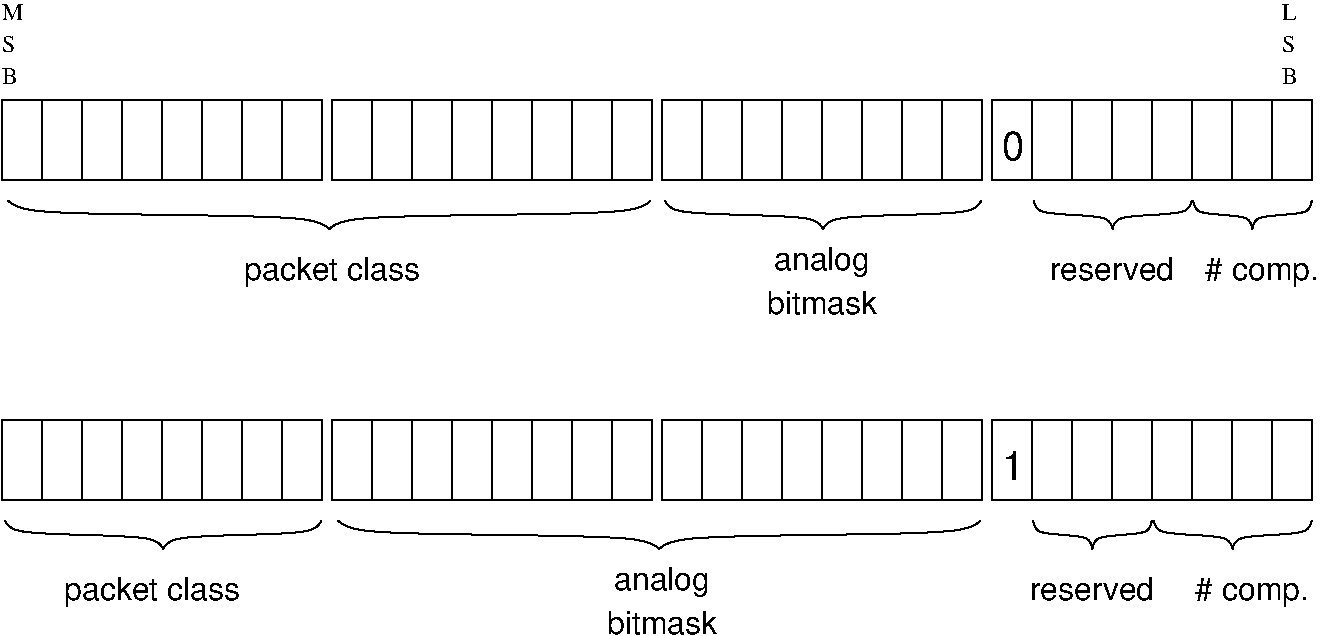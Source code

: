 #FIG 3.2  Produced by xfig version 3.2.5-alpha5
Landscape
Center
Inches
Letter  
100.00
Single
-2
1200 2
0 32 #636363
0 33 #cdcdcd
0 34 #6c6c6c
6 450 1050 675 1725
4 0 0 50 -1 0 12 0.0000 4 135 180 450 1200 M\001
4 0 0 50 -1 0 12 0.0000 4 135 105 450 1440 S\001
4 0 0 50 -1 0 12 0.0000 4 135 135 450 1680 B\001
-6
6 10050 1050 10200 1725
4 0 0 50 -1 0 12 0.0000 4 135 120 10050 1200 L\001
4 0 0 50 -1 0 12 0.0000 4 135 105 10050 1440 S\001
4 0 0 50 -1 0 12 0.0000 4 135 135 10050 1680 B\001
-6
6 450 1800 10425 3450
6 450 1800 2850 2400
2 2 0 1 0 7 50 -1 -1 0.000 0 0 -1 0 0 5
	 450 1800 750 1800 750 2400 450 2400 450 1800
2 2 0 1 0 7 50 -1 -1 0.000 0 0 -1 0 0 5
	 750 1800 1050 1800 1050 2400 750 2400 750 1800
2 2 0 1 0 7 50 -1 -1 0.000 0 0 -1 0 0 5
	 1050 1800 1350 1800 1350 2400 1050 2400 1050 1800
2 2 0 1 0 7 50 -1 -1 0.000 0 0 -1 0 0 5
	 1350 1800 1650 1800 1650 2400 1350 2400 1350 1800
2 2 0 1 0 7 50 -1 -1 0.000 0 0 -1 0 0 5
	 1650 1800 1950 1800 1950 2400 1650 2400 1650 1800
2 2 0 1 0 7 50 -1 -1 0.000 0 0 -1 0 0 5
	 1950 1800 2250 1800 2250 2400 1950 2400 1950 1800
2 2 0 1 0 7 50 -1 -1 0.000 0 0 -1 0 0 5
	 2250 1800 2550 1800 2550 2400 2250 2400 2250 1800
2 2 0 1 0 7 50 -1 -1 0.000 0 0 -1 0 0 5
	 2550 1800 2850 1800 2850 2400 2550 2400 2550 1800
-6
6 2925 1800 5325 2400
2 2 0 1 0 7 50 -1 -1 0.000 0 0 -1 0 0 5
	 2925 1800 3225 1800 3225 2400 2925 2400 2925 1800
2 2 0 1 0 7 50 -1 -1 0.000 0 0 -1 0 0 5
	 3225 1800 3525 1800 3525 2400 3225 2400 3225 1800
2 2 0 1 0 7 50 -1 -1 0.000 0 0 -1 0 0 5
	 3525 1800 3825 1800 3825 2400 3525 2400 3525 1800
2 2 0 1 0 7 50 -1 -1 0.000 0 0 -1 0 0 5
	 3825 1800 4125 1800 4125 2400 3825 2400 3825 1800
2 2 0 1 0 7 50 -1 -1 0.000 0 0 -1 0 0 5
	 4125 1800 4425 1800 4425 2400 4125 2400 4125 1800
2 2 0 1 0 7 50 -1 -1 0.000 0 0 -1 0 0 5
	 4425 1800 4725 1800 4725 2400 4425 2400 4425 1800
2 2 0 1 0 7 50 -1 -1 0.000 0 0 -1 0 0 5
	 4725 1800 5025 1800 5025 2400 4725 2400 4725 1800
2 2 0 1 0 7 50 -1 -1 0.000 0 0 -1 0 0 5
	 5025 1800 5325 1800 5325 2400 5025 2400 5025 1800
-6
6 5400 1800 7800 2400
2 2 0 1 0 7 50 -1 -1 0.000 0 0 -1 0 0 5
	 5400 1800 5700 1800 5700 2400 5400 2400 5400 1800
2 2 0 1 0 7 50 -1 -1 0.000 0 0 -1 0 0 5
	 5700 1800 6000 1800 6000 2400 5700 2400 5700 1800
2 2 0 1 0 7 50 -1 -1 0.000 0 0 -1 0 0 5
	 6000 1800 6300 1800 6300 2400 6000 2400 6000 1800
2 2 0 1 0 7 50 -1 -1 0.000 0 0 -1 0 0 5
	 6300 1800 6600 1800 6600 2400 6300 2400 6300 1800
2 2 0 1 0 7 50 -1 -1 0.000 0 0 -1 0 0 5
	 6600 1800 6900 1800 6900 2400 6600 2400 6600 1800
2 2 0 1 0 7 50 -1 -1 0.000 0 0 -1 0 0 5
	 6900 1800 7200 1800 7200 2400 6900 2400 6900 1800
2 2 0 1 0 7 50 -1 -1 0.000 0 0 -1 0 0 5
	 7200 1800 7500 1800 7500 2400 7200 2400 7200 1800
2 2 0 1 0 7 50 -1 -1 0.000 0 0 -1 0 0 5
	 7500 1800 7800 1800 7800 2400 7500 2400 7500 1800
-6
6 7875 1800 10275 2400
2 2 0 1 0 7 50 -1 -1 0.000 0 0 -1 0 0 5
	 7875 1800 8175 1800 8175 2400 7875 2400 7875 1800
2 2 0 1 0 7 50 -1 -1 0.000 0 0 -1 0 0 5
	 8175 1800 8475 1800 8475 2400 8175 2400 8175 1800
2 2 0 1 0 7 50 -1 -1 0.000 0 0 -1 0 0 5
	 8475 1800 8775 1800 8775 2400 8475 2400 8475 1800
2 2 0 1 0 7 50 -1 -1 0.000 0 0 -1 0 0 5
	 8775 1800 9075 1800 9075 2400 8775 2400 8775 1800
2 2 0 1 0 7 50 -1 -1 0.000 0 0 -1 0 0 5
	 9075 1800 9375 1800 9375 2400 9075 2400 9075 1800
2 2 0 1 0 7 50 -1 -1 0.000 0 0 -1 0 0 5
	 9375 1800 9675 1800 9675 2400 9375 2400 9375 1800
2 2 0 1 0 7 50 -1 -1 0.000 0 0 -1 0 0 5
	 9675 1800 9975 1800 9975 2400 9675 2400 9675 1800
2 2 0 1 0 7 50 -1 -1 0.000 0 0 -1 0 0 5
	 9975 1800 10275 1800 10275 2400 9975 2400 9975 1800
-6
# Brace under
6 9375 2550 10275 2775
3 4 0 1 0 7 50 0 -1 0.000 0 0 0 7
	 9384 2555 9384 2662 9828 2662 9828 2768 9828 2662 10273 2662
	 10273 2555
	 0.000 1.000 1.000 0.000 1.000 1.000 0.000
-6
# Brace under
6 5400 2550 7800 2775
3 4 0 1 0 7 50 0 -1 0.000 0 0 0 7
	 5423 2555 5423 2662 6608 2662 6608 2768 6608 2662 7794 2662
	 7794 2555
	 0.000 1.000 1.000 0.000 1.000 1.000 0.000
-6
6 6075 2850 7125 3450
4 1 0 50 -1 16 16 0.0000 4 270 810 6600 3075 analog\001
4 1 0 50 -1 16 16 0.0000 4 210 930 6600 3405 bitmask\001
-6
# Brace under
6 8175 2550 9375 2775
3 4 0 1 0 7 50 0 -1 0.000 0 0 0 7
	 8187 2555 8187 2662 8779 2662 8779 2768 8779 2662 9372 2662
	 9372 2555
	 0.000 1.000 1.000 0.000 1.000 1.000 0.000
-6
# Brace under
6 450 2550 5325 2775
3 4 0 1 0 7 50 0 -1 0.000 0 0 0 7
	 497 2555 497 2662 2905 2662 2905 2768 2905 2662 5314 2662
	 5314 2555
	 0.000 1.000 1.000 0.000 1.000 1.000 0.000
-6
4 0 0 50 -1 16 20 0.0000 4 240 180 7950 2250 0\001
4 1 0 50 -1 16 16 0.0000 4 210 1080 8775 3150 reserved\001
4 1 0 50 -1 16 16 0.0000 4 255 990 9900 3150 # comp.\001
4 1 0 50 -1 16 16 0.0000 4 270 1515 2925 3150 packet class\001
-6
6 450 4200 2850 4800
2 2 0 1 0 7 50 -1 -1 0.000 0 0 -1 0 0 5
	 450 4200 750 4200 750 4800 450 4800 450 4200
2 2 0 1 0 7 50 -1 -1 0.000 0 0 -1 0 0 5
	 750 4200 1050 4200 1050 4800 750 4800 750 4200
2 2 0 1 0 7 50 -1 -1 0.000 0 0 -1 0 0 5
	 1050 4200 1350 4200 1350 4800 1050 4800 1050 4200
2 2 0 1 0 7 50 -1 -1 0.000 0 0 -1 0 0 5
	 1350 4200 1650 4200 1650 4800 1350 4800 1350 4200
2 2 0 1 0 7 50 -1 -1 0.000 0 0 -1 0 0 5
	 1650 4200 1950 4200 1950 4800 1650 4800 1650 4200
2 2 0 1 0 7 50 -1 -1 0.000 0 0 -1 0 0 5
	 1950 4200 2250 4200 2250 4800 1950 4800 1950 4200
2 2 0 1 0 7 50 -1 -1 0.000 0 0 -1 0 0 5
	 2250 4200 2550 4200 2550 4800 2250 4800 2250 4200
2 2 0 1 0 7 50 -1 -1 0.000 0 0 -1 0 0 5
	 2550 4200 2850 4200 2850 4800 2550 4800 2550 4200
-6
6 2925 4200 5325 4800
2 2 0 1 0 7 50 -1 -1 0.000 0 0 -1 0 0 5
	 2925 4200 3225 4200 3225 4800 2925 4800 2925 4200
2 2 0 1 0 7 50 -1 -1 0.000 0 0 -1 0 0 5
	 3225 4200 3525 4200 3525 4800 3225 4800 3225 4200
2 2 0 1 0 7 50 -1 -1 0.000 0 0 -1 0 0 5
	 3525 4200 3825 4200 3825 4800 3525 4800 3525 4200
2 2 0 1 0 7 50 -1 -1 0.000 0 0 -1 0 0 5
	 3825 4200 4125 4200 4125 4800 3825 4800 3825 4200
2 2 0 1 0 7 50 -1 -1 0.000 0 0 -1 0 0 5
	 4125 4200 4425 4200 4425 4800 4125 4800 4125 4200
2 2 0 1 0 7 50 -1 -1 0.000 0 0 -1 0 0 5
	 4425 4200 4725 4200 4725 4800 4425 4800 4425 4200
2 2 0 1 0 7 50 -1 -1 0.000 0 0 -1 0 0 5
	 4725 4200 5025 4200 5025 4800 4725 4800 4725 4200
2 2 0 1 0 7 50 -1 -1 0.000 0 0 -1 0 0 5
	 5025 4200 5325 4200 5325 4800 5025 4800 5025 4200
-6
6 5400 4200 7800 4800
2 2 0 1 0 7 50 -1 -1 0.000 0 0 -1 0 0 5
	 5400 4200 5700 4200 5700 4800 5400 4800 5400 4200
2 2 0 1 0 7 50 -1 -1 0.000 0 0 -1 0 0 5
	 5700 4200 6000 4200 6000 4800 5700 4800 5700 4200
2 2 0 1 0 7 50 -1 -1 0.000 0 0 -1 0 0 5
	 6000 4200 6300 4200 6300 4800 6000 4800 6000 4200
2 2 0 1 0 7 50 -1 -1 0.000 0 0 -1 0 0 5
	 6300 4200 6600 4200 6600 4800 6300 4800 6300 4200
2 2 0 1 0 7 50 -1 -1 0.000 0 0 -1 0 0 5
	 6600 4200 6900 4200 6900 4800 6600 4800 6600 4200
2 2 0 1 0 7 50 -1 -1 0.000 0 0 -1 0 0 5
	 6900 4200 7200 4200 7200 4800 6900 4800 6900 4200
2 2 0 1 0 7 50 -1 -1 0.000 0 0 -1 0 0 5
	 7200 4200 7500 4200 7500 4800 7200 4800 7200 4200
2 2 0 1 0 7 50 -1 -1 0.000 0 0 -1 0 0 5
	 7500 4200 7800 4200 7800 4800 7500 4800 7500 4200
-6
6 7875 4200 10275 4800
2 2 0 1 0 7 50 -1 -1 0.000 0 0 -1 0 0 5
	 7875 4200 8175 4200 8175 4800 7875 4800 7875 4200
2 2 0 1 0 7 50 -1 -1 0.000 0 0 -1 0 0 5
	 8175 4200 8475 4200 8475 4800 8175 4800 8175 4200
2 2 0 1 0 7 50 -1 -1 0.000 0 0 -1 0 0 5
	 8475 4200 8775 4200 8775 4800 8475 4800 8475 4200
2 2 0 1 0 7 50 -1 -1 0.000 0 0 -1 0 0 5
	 8775 4200 9075 4200 9075 4800 8775 4800 8775 4200
2 2 0 1 0 7 50 -1 -1 0.000 0 0 -1 0 0 5
	 9075 4200 9375 4200 9375 4800 9075 4800 9075 4200
2 2 0 1 0 7 50 -1 -1 0.000 0 0 -1 0 0 5
	 9375 4200 9675 4200 9675 4800 9375 4800 9375 4200
2 2 0 1 0 7 50 -1 -1 0.000 0 0 -1 0 0 5
	 9675 4200 9975 4200 9975 4800 9675 4800 9675 4200
2 2 0 1 0 7 50 -1 -1 0.000 0 0 -1 0 0 5
	 9975 4200 10275 4200 10275 4800 9975 4800 9975 4200
-6
# Brace under
6 9075 4950 10275 5175
3 4 0 1 0 7 50 0 -1 0.000 0 0 0 7
	 9087 4955 9087 5062 9679 5062 9679 5168 9679 5062 10273 5062
	 10273 4955
	 0.000 1.000 1.000 0.000 1.000 1.000 0.000
-6
# Brace under
6 2925 4950 7800 5175
3 4 0 1 0 7 50 0 -1 0.000 0 0 0 7
	 2972 4955 2972 5062 5379 5062 5379 5168 5379 5062 7788 5062
	 7788 4955
	 0.000 1.000 1.000 0.000 1.000 1.000 0.000
-6
# Brace under
6 450 4950 2850 5175
3 4 0 1 0 7 50 0 -1 0.000 0 0 0 7
	 473 4955 473 5062 1659 5062 1659 5168 1659 5062 2845 5062
	 2845 4955
	 0.000 1.000 1.000 0.000 1.000 1.000 0.000
-6
6 4875 5250 5925 5850
4 1 0 50 -1 16 16 0.0000 4 270 810 5400 5475 analog\001
4 1 0 50 -1 16 16 0.0000 4 210 930 5400 5805 bitmask\001
-6
# Brace under
6 8175 4950 9075 5175
3 4 0 1 0 7 50 0 -1 0.000 0 0 0 7
	 8184 4955 8184 5062 8628 5062 8628 5168 8628 5062 9073 5062
	 9073 4955
	 0.000 1.000 1.000 0.000 1.000 1.000 0.000
-6
4 1 0 50 -1 16 16 0.0000 4 270 1515 1575 5550 packet class\001
4 0 0 50 -1 16 20 0.0000 4 240 180 7950 4650 1\001
4 1 0 50 -1 16 16 0.0000 4 210 1080 8625 5550 reserved\001
4 1 0 50 -1 16 16 0.0000 4 255 990 9825 5550 # comp.\001
